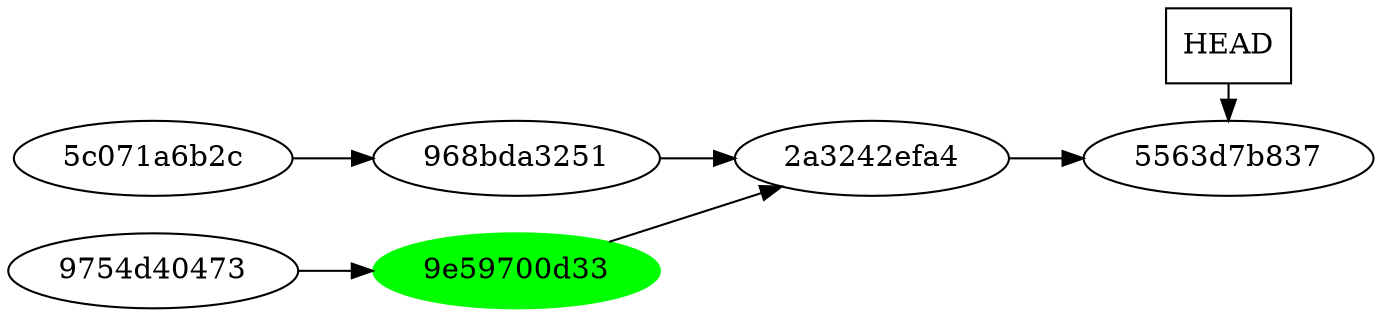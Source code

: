 digraph "Parents"
{
    rankdir=LR;
    subgraph master
    {
        "5c071a6b2c" -> "968bda3251" -> "2a3242efa4" -> "5563d7b837";
    }
    subgraph branch
    {
        "9e59700d33" [color="green"] [style="filled"];
        "9e59700d33" -> "2a3242efa4" [weight=0];
        "9754d40473" -> "9e59700d33";
    }
    subgraph c2
    {
        rankdir=DU;
        rank="sink";
        "HEAD" [shape=box];
        "HEAD" -> "5563d7b837";
    }
}
